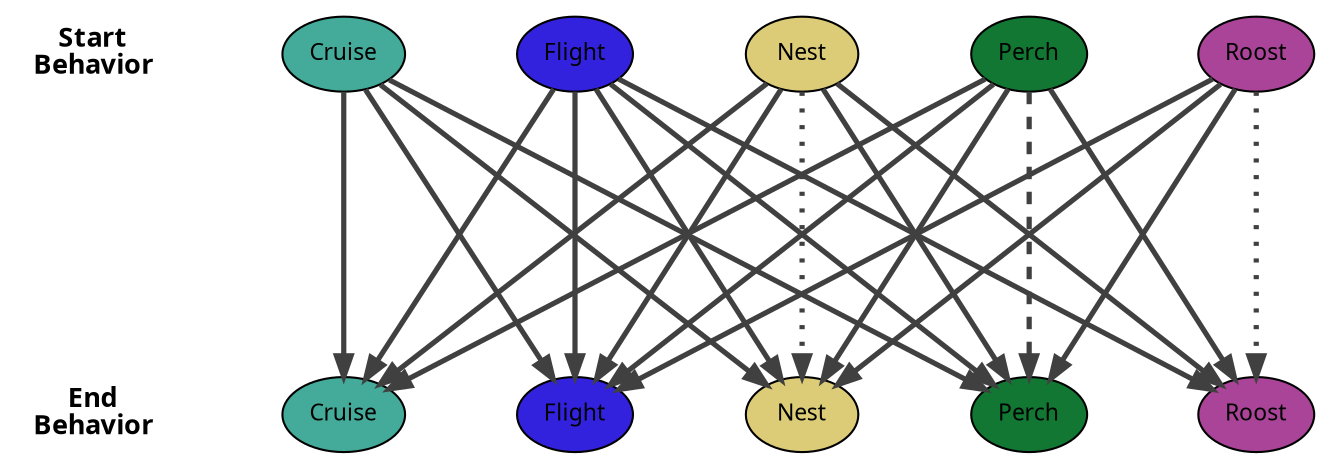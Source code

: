 digraph G {
  rankdir = TB;
  forcelabels = true;
  fontname = "Modern Computer";
  graph [margin = 0, pad = 0, ranksep = 1.9, nodesep = .75,  color = black];

  node [shape = plaintext, fontsize = 13; fontname = "Modern Computer"];
  start01[label = <<b>Start<br/>Behavior</b>>]
  end02[label = <<b>End<br/>Behavior</b>>]

  node [shape = oval, style = "filled",  fontsize = 11];
  c01 [label = "Cruise", fillcolor = "#44AA99"];
  f01 [label = "Flight", fillcolor = "#3322DD"];
  n01 [label = "Nest",  fillcolor = "#DDCC77"];
  p01 [label = "Perch",  fillcolor = "#117733"];
  r01 [label = "Roost",  fillcolor = "#AA4499"];

  c02 [label = "Cruise", fillcolor = "#44AA99"];
  f02 [label = "Flight", fillcolor = "#3322DD"];
  n02 [label = "Nest",  fillcolor = "#DDCC77"];
  p02 [label = "Perch",  fillcolor = "#117733"];
  r02 [label = "Roost",  fillcolor = "#AA4499"];

	edge[color = grey25, style = solid, dir = front, penwidth = 2.5, ];

	subgraph cluster_0 {
	  edge[style = invis, dir = front, penwidth = 2.5];
		start01 -> end02;
		color = invis
	}

	subgraph cluster_1 {
		c01 -> c02;
		color = invis
	}

	subgraph cluster_2 {
		f01 -> f02;
		color = invis
	}
	subgraph cluster_3 {
	  edge[color = grey25, style = dotted];
		n01 -> n02;
		color = invis
	}
	subgraph cluster_4 {
		edge[color = gray25, style = dashed];
		p01 -> p02;
		color = invis
	}
	subgraph cluster_5 {
		edge[color = gray25, style = dotted];
		r01 -> r02;
		color = invis
	}

  edge[color = grey25, style = solid];
	c01 -> f02;
	c01 -> n02;
  c01 -> p02;

  f01 -> c02;
  f01 -> n02;
  f01 -> p02;
  f01 -> r02;

  n01 -> c02;
  n01 -> f02;
  n01 -> p02;
  n01 -> r02;

  p01 -> c02;
  p01 -> f02;
  p01 -> n02;
  p01 -> r02;

  r01 -> f02;
  r01 -> n02;
  r01 -> p02;

  edge[color = invis, arrowhead = none];
	c01 -> r02;  # Keeps Cruise, Flight, Nest, Perch, Roost in L -> R order

}
